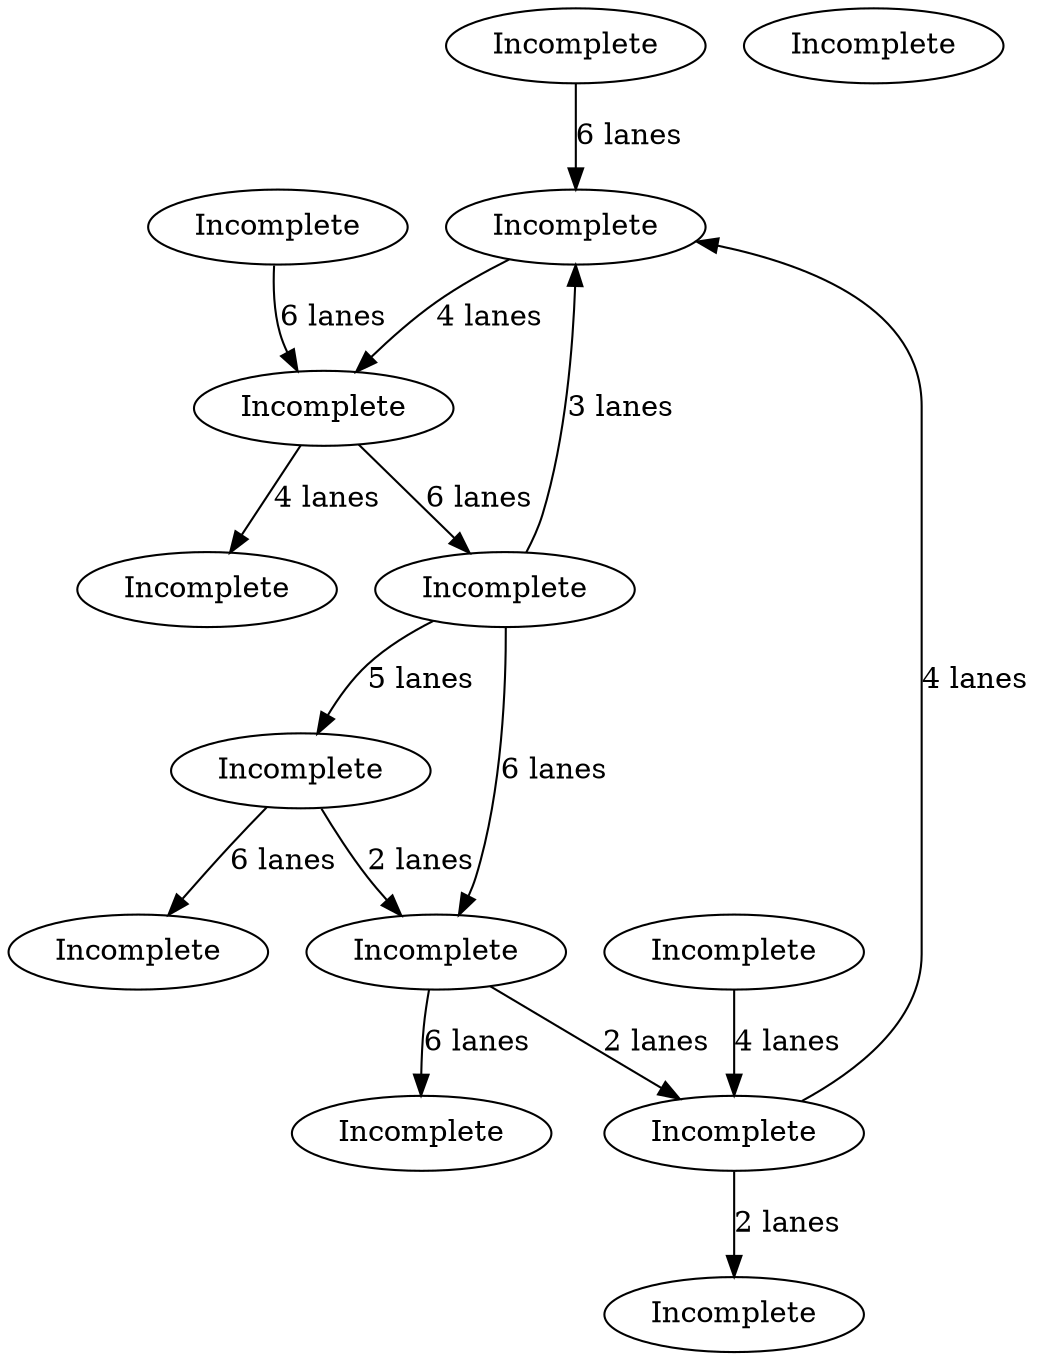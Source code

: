 digraph {
    0 [ label = "Incomplete" ]
    1 [ label = "Incomplete" ]
    2 [ label = "Incomplete" ]
    3 [ label = "Incomplete" ]
    4 [ label = "Incomplete" ]
    5 [ label = "Incomplete" ]
    6 [ label = "Incomplete" ]
    7 [ label = "Incomplete" ]
    8 [ label = "Incomplete" ]
    9 [ label = "Incomplete" ]
    10 [ label = "Incomplete" ]
    11 [ label = "Incomplete" ]
    12 [ label = "Incomplete" ]
    13 [ label = "Incomplete" ]
    10 -> 9 [ label = "6 lanes" ]
    7 -> 9 [ label = "4 lanes" ]
    9 -> 8 [ label = "6 lanes" ]
    8 -> 12 [ label = "6 lanes" ]
    12 -> 2 [ label = "6 lanes" ]
    8 -> 7 [ label = "3 lanes" ]
    11 -> 3 [ label = "6 lanes" ]
    0 -> 7 [ label = "6 lanes" ]
    1 -> 13 [ label = "4 lanes" ]
    13 -> 7 [ label = "4 lanes" ]
    13 -> 5 [ label = "2 lanes" ]
    11 -> 12 [ label = "2 lanes" ]
    12 -> 13 [ label = "2 lanes" ]
    9 -> 6 [ label = "4 lanes" ]
    8 -> 11 [ label = "5 lanes" ]
}
